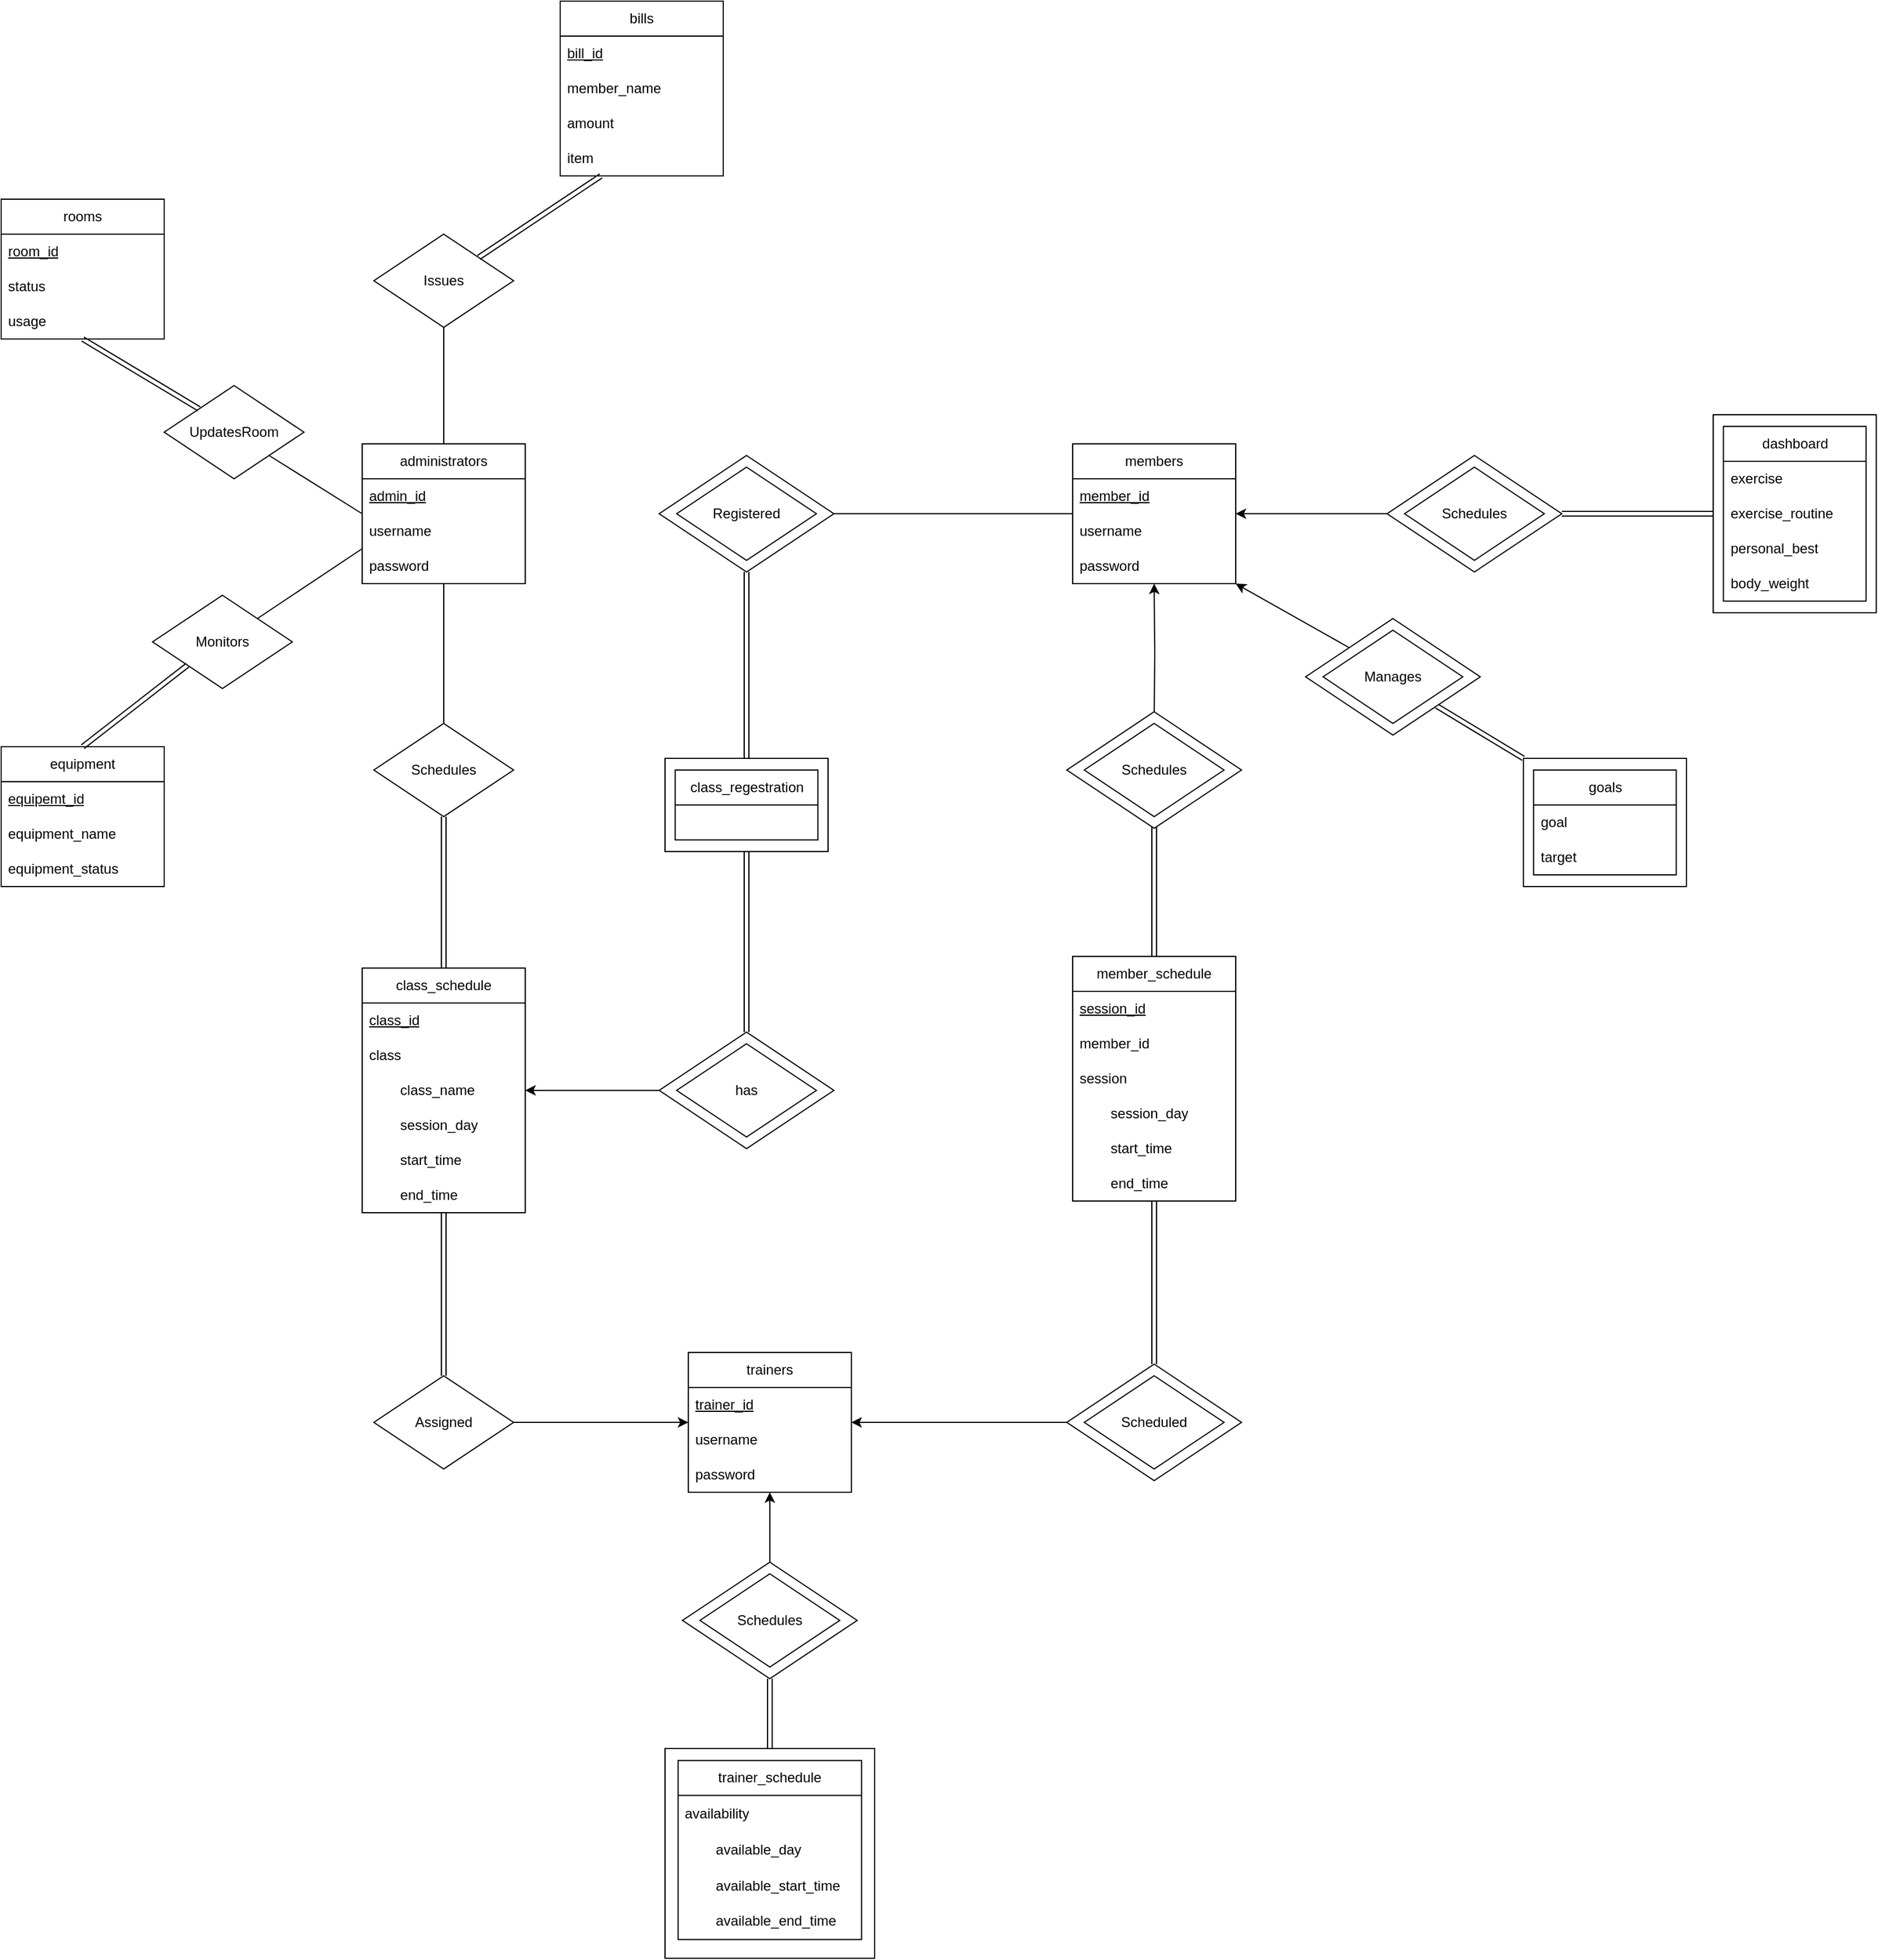 <mxfile version="24.2.3" type="device">
  <diagram id="KqG7Npp-WbMj_4ZWHxug" name="Page-1">
    <mxGraphModel dx="1914" dy="2084" grid="1" gridSize="10" guides="1" tooltips="1" connect="1" arrows="1" fold="1" page="1" pageScale="1" pageWidth="827" pageHeight="1169" math="0" shadow="0">
      <root>
        <mxCell id="0" />
        <mxCell id="1" parent="0" />
        <mxCell id="cgsZbXqbfDDy_r3Hs2pA-1" value="members" style="swimlane;fontStyle=0;childLayout=stackLayout;horizontal=1;startSize=30;horizontalStack=0;resizeParent=1;resizeParentMax=0;resizeLast=0;collapsible=1;marginBottom=0;whiteSpace=wrap;html=1;" parent="1" vertex="1">
          <mxGeometry x="570" y="80" width="140" height="120" as="geometry" />
        </mxCell>
        <mxCell id="cgsZbXqbfDDy_r3Hs2pA-2" value="&lt;u&gt;member_id&lt;/u&gt;" style="text;strokeColor=none;fillColor=none;align=left;verticalAlign=middle;spacingLeft=4;spacingRight=4;overflow=hidden;points=[[0,0.5],[1,0.5]];portConstraint=eastwest;rotatable=0;whiteSpace=wrap;html=1;movable=0;resizable=0;deletable=0;editable=0;locked=1;connectable=0;" parent="cgsZbXqbfDDy_r3Hs2pA-1" vertex="1">
          <mxGeometry y="30" width="140" height="30" as="geometry" />
        </mxCell>
        <mxCell id="cgsZbXqbfDDy_r3Hs2pA-3" value="username" style="text;strokeColor=none;fillColor=none;align=left;verticalAlign=middle;spacingLeft=4;spacingRight=4;overflow=hidden;points=[[0,0.5],[1,0.5]];portConstraint=eastwest;rotatable=0;whiteSpace=wrap;html=1;movable=0;resizable=0;deletable=0;editable=0;locked=1;connectable=0;" parent="cgsZbXqbfDDy_r3Hs2pA-1" vertex="1">
          <mxGeometry y="60" width="140" height="30" as="geometry" />
        </mxCell>
        <mxCell id="cgsZbXqbfDDy_r3Hs2pA-4" value="password" style="text;strokeColor=none;fillColor=none;align=left;verticalAlign=middle;spacingLeft=4;spacingRight=4;overflow=hidden;points=[[0,0.5],[1,0.5]];portConstraint=eastwest;rotatable=0;whiteSpace=wrap;html=1;movable=0;resizable=0;deletable=0;editable=0;locked=1;connectable=0;" parent="cgsZbXqbfDDy_r3Hs2pA-1" vertex="1">
          <mxGeometry y="90" width="140" height="30" as="geometry" />
        </mxCell>
        <mxCell id="cgsZbXqbfDDy_r3Hs2pA-8" value="trainers" style="swimlane;fontStyle=0;childLayout=stackLayout;horizontal=1;startSize=30;horizontalStack=0;resizeParent=1;resizeParentMax=0;resizeLast=0;collapsible=1;marginBottom=0;whiteSpace=wrap;html=1;" parent="1" vertex="1">
          <mxGeometry x="240" y="860" width="140" height="120" as="geometry" />
        </mxCell>
        <mxCell id="cgsZbXqbfDDy_r3Hs2pA-9" value="&lt;u&gt;trainer_id&lt;/u&gt;" style="text;strokeColor=none;fillColor=none;align=left;verticalAlign=middle;spacingLeft=4;spacingRight=4;overflow=hidden;points=[[0,0.5],[1,0.5]];portConstraint=eastwest;rotatable=0;whiteSpace=wrap;html=1;movable=0;resizable=0;deletable=0;editable=0;locked=1;connectable=0;" parent="cgsZbXqbfDDy_r3Hs2pA-8" vertex="1">
          <mxGeometry y="30" width="140" height="30" as="geometry" />
        </mxCell>
        <mxCell id="cgsZbXqbfDDy_r3Hs2pA-10" value="username" style="text;strokeColor=none;fillColor=none;align=left;verticalAlign=middle;spacingLeft=4;spacingRight=4;overflow=hidden;points=[[0,0.5],[1,0.5]];portConstraint=eastwest;rotatable=0;whiteSpace=wrap;html=1;movable=0;resizable=0;deletable=0;editable=0;locked=1;connectable=0;" parent="cgsZbXqbfDDy_r3Hs2pA-8" vertex="1">
          <mxGeometry y="60" width="140" height="30" as="geometry" />
        </mxCell>
        <mxCell id="cgsZbXqbfDDy_r3Hs2pA-11" value="password" style="text;strokeColor=none;fillColor=none;align=left;verticalAlign=middle;spacingLeft=4;spacingRight=4;overflow=hidden;points=[[0,0.5],[1,0.5]];portConstraint=eastwest;rotatable=0;whiteSpace=wrap;html=1;movable=0;resizable=0;deletable=0;editable=0;locked=1;connectable=0;" parent="cgsZbXqbfDDy_r3Hs2pA-8" vertex="1">
          <mxGeometry y="90" width="140" height="30" as="geometry" />
        </mxCell>
        <mxCell id="WSwrUoSP9K7NW8e2uTdf-109" style="rounded=0;orthogonalLoop=1;jettySize=auto;html=1;exitX=0;exitY=0.75;exitDx=0;exitDy=0;entryX=1;entryY=0;entryDx=0;entryDy=0;endArrow=none;endFill=0;" edge="1" parent="1" source="cgsZbXqbfDDy_r3Hs2pA-12" target="WSwrUoSP9K7NW8e2uTdf-108">
          <mxGeometry relative="1" as="geometry" />
        </mxCell>
        <mxCell id="cgsZbXqbfDDy_r3Hs2pA-12" value="administrators" style="swimlane;fontStyle=0;childLayout=stackLayout;horizontal=1;startSize=30;horizontalStack=0;resizeParent=1;resizeParentMax=0;resizeLast=0;collapsible=1;marginBottom=0;whiteSpace=wrap;html=1;" parent="1" vertex="1">
          <mxGeometry x="-40" y="80" width="140" height="120" as="geometry" />
        </mxCell>
        <mxCell id="cgsZbXqbfDDy_r3Hs2pA-13" value="&lt;u&gt;admin_id&lt;/u&gt;" style="text;strokeColor=none;fillColor=none;align=left;verticalAlign=middle;spacingLeft=4;spacingRight=4;overflow=hidden;points=[[0,0.5],[1,0.5]];portConstraint=eastwest;rotatable=0;whiteSpace=wrap;html=1;movable=0;resizable=0;deletable=0;editable=0;locked=1;connectable=0;" parent="cgsZbXqbfDDy_r3Hs2pA-12" vertex="1">
          <mxGeometry y="30" width="140" height="30" as="geometry" />
        </mxCell>
        <mxCell id="cgsZbXqbfDDy_r3Hs2pA-14" value="username" style="text;strokeColor=none;fillColor=none;align=left;verticalAlign=middle;spacingLeft=4;spacingRight=4;overflow=hidden;points=[[0,0.5],[1,0.5]];portConstraint=eastwest;rotatable=0;whiteSpace=wrap;html=1;movable=0;resizable=0;deletable=0;editable=0;locked=1;connectable=0;" parent="cgsZbXqbfDDy_r3Hs2pA-12" vertex="1">
          <mxGeometry y="60" width="140" height="30" as="geometry" />
        </mxCell>
        <mxCell id="cgsZbXqbfDDy_r3Hs2pA-15" value="password" style="text;strokeColor=none;fillColor=none;align=left;verticalAlign=middle;spacingLeft=4;spacingRight=4;overflow=hidden;points=[[0,0.5],[1,0.5]];portConstraint=eastwest;rotatable=0;whiteSpace=wrap;html=1;movable=0;resizable=0;deletable=0;editable=0;locked=1;connectable=0;" parent="cgsZbXqbfDDy_r3Hs2pA-12" vertex="1">
          <mxGeometry y="90" width="140" height="30" as="geometry" />
        </mxCell>
        <mxCell id="cgsZbXqbfDDy_r3Hs2pA-42" value="member_schedule" style="swimlane;fontStyle=0;childLayout=stackLayout;horizontal=1;startSize=30;horizontalStack=0;resizeParent=1;resizeParentMax=0;resizeLast=0;collapsible=1;marginBottom=0;whiteSpace=wrap;html=1;" parent="1" vertex="1">
          <mxGeometry x="570" y="520" width="140" height="210" as="geometry" />
        </mxCell>
        <mxCell id="cgsZbXqbfDDy_r3Hs2pA-43" value="&lt;u&gt;session_id&lt;/u&gt;" style="text;strokeColor=none;fillColor=none;align=left;verticalAlign=middle;spacingLeft=4;spacingRight=4;overflow=hidden;points=[[0,0.5],[1,0.5]];portConstraint=eastwest;rotatable=1;whiteSpace=wrap;html=1;movable=1;resizable=1;deletable=1;editable=1;locked=0;connectable=1;" parent="cgsZbXqbfDDy_r3Hs2pA-42" vertex="1">
          <mxGeometry y="30" width="140" height="30" as="geometry" />
        </mxCell>
        <mxCell id="WSwrUoSP9K7NW8e2uTdf-38" value="member_id" style="text;strokeColor=none;fillColor=none;align=left;verticalAlign=middle;spacingLeft=4;spacingRight=4;overflow=hidden;points=[[0,0.5],[1,0.5]];portConstraint=eastwest;rotatable=1;whiteSpace=wrap;html=1;movable=1;resizable=1;deletable=1;editable=1;locked=0;connectable=1;" vertex="1" parent="cgsZbXqbfDDy_r3Hs2pA-42">
          <mxGeometry y="60" width="140" height="30" as="geometry" />
        </mxCell>
        <mxCell id="cgsZbXqbfDDy_r3Hs2pA-45" value="session" style="text;strokeColor=none;fillColor=none;align=left;verticalAlign=middle;spacingLeft=4;spacingRight=4;overflow=hidden;points=[[0,0.5],[1,0.5]];portConstraint=eastwest;rotatable=1;whiteSpace=wrap;html=1;movable=1;resizable=1;deletable=1;editable=1;locked=0;connectable=1;" parent="cgsZbXqbfDDy_r3Hs2pA-42" vertex="1">
          <mxGeometry y="90" width="140" height="30" as="geometry" />
        </mxCell>
        <mxCell id="WSwrUoSP9K7NW8e2uTdf-56" value="&lt;span style=&quot;white-space: pre;&quot;&gt;&#x9;&lt;/span&gt;session_day" style="text;strokeColor=none;fillColor=none;align=left;verticalAlign=middle;spacingLeft=4;spacingRight=4;overflow=hidden;points=[[0,0.5],[1,0.5]];portConstraint=eastwest;rotatable=1;whiteSpace=wrap;html=1;movable=1;resizable=1;deletable=1;editable=1;locked=0;connectable=1;" vertex="1" parent="cgsZbXqbfDDy_r3Hs2pA-42">
          <mxGeometry y="120" width="140" height="30" as="geometry" />
        </mxCell>
        <mxCell id="WSwrUoSP9K7NW8e2uTdf-39" value="&lt;span style=&quot;white-space: pre;&quot;&gt;&#x9;&lt;/span&gt;start_time" style="text;strokeColor=none;fillColor=none;align=left;verticalAlign=middle;spacingLeft=4;spacingRight=4;overflow=hidden;points=[[0,0.5],[1,0.5]];portConstraint=eastwest;rotatable=1;whiteSpace=wrap;html=1;movable=1;resizable=1;deletable=1;editable=1;locked=0;connectable=1;" vertex="1" parent="cgsZbXqbfDDy_r3Hs2pA-42">
          <mxGeometry y="150" width="140" height="30" as="geometry" />
        </mxCell>
        <mxCell id="WSwrUoSP9K7NW8e2uTdf-37" value="&lt;span style=&quot;white-space: pre;&quot;&gt;&#x9;&lt;/span&gt;end_time" style="text;strokeColor=none;fillColor=none;align=left;verticalAlign=middle;spacingLeft=4;spacingRight=4;overflow=hidden;points=[[0,0.5],[1,0.5]];portConstraint=eastwest;rotatable=1;whiteSpace=wrap;html=1;movable=1;resizable=1;deletable=1;editable=1;locked=0;connectable=1;" vertex="1" parent="cgsZbXqbfDDy_r3Hs2pA-42">
          <mxGeometry y="180" width="140" height="30" as="geometry" />
        </mxCell>
        <mxCell id="cgsZbXqbfDDy_r3Hs2pA-52" value="class_schedule" style="swimlane;fontStyle=0;childLayout=stackLayout;horizontal=1;startSize=30;horizontalStack=0;resizeParent=1;resizeParentMax=0;resizeLast=0;collapsible=1;marginBottom=0;whiteSpace=wrap;html=1;movable=1;resizable=1;rotatable=1;deletable=1;editable=1;locked=0;connectable=1;" parent="1" vertex="1">
          <mxGeometry x="-40" y="530" width="140" height="210" as="geometry" />
        </mxCell>
        <mxCell id="cgsZbXqbfDDy_r3Hs2pA-53" value="&lt;u&gt;class_id&lt;/u&gt;" style="text;strokeColor=none;fillColor=none;align=left;verticalAlign=middle;spacingLeft=4;spacingRight=4;overflow=hidden;points=[[0,0.5],[1,0.5]];portConstraint=eastwest;rotatable=1;whiteSpace=wrap;html=1;movable=1;resizable=1;deletable=1;editable=1;locked=0;connectable=1;" parent="cgsZbXqbfDDy_r3Hs2pA-52" vertex="1">
          <mxGeometry y="30" width="140" height="30" as="geometry" />
        </mxCell>
        <mxCell id="cgsZbXqbfDDy_r3Hs2pA-55" value="class" style="text;strokeColor=none;fillColor=none;align=left;verticalAlign=middle;spacingLeft=4;spacingRight=4;overflow=hidden;points=[[0,0.5],[1,0.5]];portConstraint=eastwest;rotatable=1;whiteSpace=wrap;html=1;movable=1;resizable=1;deletable=1;editable=1;locked=0;connectable=1;" parent="cgsZbXqbfDDy_r3Hs2pA-52" vertex="1">
          <mxGeometry y="60" width="140" height="30" as="geometry" />
        </mxCell>
        <mxCell id="WSwrUoSP9K7NW8e2uTdf-58" value="&lt;span style=&quot;white-space: pre;&quot;&gt;&#x9;&lt;/span&gt;class_name" style="text;strokeColor=none;fillColor=none;align=left;verticalAlign=middle;spacingLeft=4;spacingRight=4;overflow=hidden;points=[[0,0.5],[1,0.5]];portConstraint=eastwest;rotatable=1;whiteSpace=wrap;html=1;movable=1;resizable=1;deletable=1;editable=1;locked=0;connectable=1;" vertex="1" parent="cgsZbXqbfDDy_r3Hs2pA-52">
          <mxGeometry y="90" width="140" height="30" as="geometry" />
        </mxCell>
        <mxCell id="WSwrUoSP9K7NW8e2uTdf-45" value="&lt;span style=&quot;white-space: pre;&quot;&gt;&#x9;&lt;/span&gt;session_day" style="text;strokeColor=none;fillColor=none;align=left;verticalAlign=middle;spacingLeft=4;spacingRight=4;overflow=hidden;points=[[0,0.5],[1,0.5]];portConstraint=eastwest;rotatable=1;whiteSpace=wrap;html=1;movable=1;resizable=1;deletable=1;editable=1;locked=0;connectable=1;" vertex="1" parent="cgsZbXqbfDDy_r3Hs2pA-52">
          <mxGeometry y="120" width="140" height="30" as="geometry" />
        </mxCell>
        <mxCell id="WSwrUoSP9K7NW8e2uTdf-46" value="&lt;span style=&quot;white-space: pre;&quot;&gt;&#x9;&lt;/span&gt;start_time" style="text;strokeColor=none;fillColor=none;align=left;verticalAlign=middle;spacingLeft=4;spacingRight=4;overflow=hidden;points=[[0,0.5],[1,0.5]];portConstraint=eastwest;rotatable=1;whiteSpace=wrap;html=1;movable=1;resizable=1;deletable=1;editable=1;locked=0;connectable=1;" vertex="1" parent="cgsZbXqbfDDy_r3Hs2pA-52">
          <mxGeometry y="150" width="140" height="30" as="geometry" />
        </mxCell>
        <mxCell id="WSwrUoSP9K7NW8e2uTdf-47" value="&lt;span style=&quot;white-space: pre;&quot;&gt;&#x9;&lt;/span&gt;end_time" style="text;strokeColor=none;fillColor=none;align=left;verticalAlign=middle;spacingLeft=4;spacingRight=4;overflow=hidden;points=[[0,0.5],[1,0.5]];portConstraint=eastwest;rotatable=1;whiteSpace=wrap;html=1;movable=1;resizable=1;deletable=1;editable=1;locked=0;connectable=1;" vertex="1" parent="cgsZbXqbfDDy_r3Hs2pA-52">
          <mxGeometry y="180" width="140" height="30" as="geometry" />
        </mxCell>
        <mxCell id="WSwrUoSP9K7NW8e2uTdf-104" style="rounded=0;orthogonalLoop=1;jettySize=auto;html=1;entryX=0;entryY=0.5;entryDx=0;entryDy=0;endArrow=none;endFill=0;exitX=1;exitY=1;exitDx=0;exitDy=0;" edge="1" parent="1" source="WSwrUoSP9K7NW8e2uTdf-105" target="cgsZbXqbfDDy_r3Hs2pA-12">
          <mxGeometry relative="1" as="geometry">
            <mxPoint x="-120" y="160" as="sourcePoint" />
          </mxGeometry>
        </mxCell>
        <mxCell id="WSwrUoSP9K7NW8e2uTdf-24" value="rooms" style="swimlane;fontStyle=0;childLayout=stackLayout;horizontal=1;startSize=30;horizontalStack=0;resizeParent=1;resizeParentMax=0;resizeLast=0;collapsible=1;marginBottom=0;whiteSpace=wrap;html=1;" vertex="1" parent="1">
          <mxGeometry x="-350" y="-130" width="140" height="120" as="geometry" />
        </mxCell>
        <mxCell id="WSwrUoSP9K7NW8e2uTdf-25" value="&lt;u&gt;room_id&lt;/u&gt;" style="text;strokeColor=none;fillColor=none;align=left;verticalAlign=middle;spacingLeft=4;spacingRight=4;overflow=hidden;points=[[0,0.5],[1,0.5]];portConstraint=eastwest;rotatable=0;whiteSpace=wrap;html=1;movable=0;resizable=0;deletable=0;editable=0;locked=1;connectable=0;" vertex="1" parent="WSwrUoSP9K7NW8e2uTdf-24">
          <mxGeometry y="30" width="140" height="30" as="geometry" />
        </mxCell>
        <mxCell id="WSwrUoSP9K7NW8e2uTdf-26" value="status" style="text;strokeColor=none;fillColor=none;align=left;verticalAlign=middle;spacingLeft=4;spacingRight=4;overflow=hidden;points=[[0,0.5],[1,0.5]];portConstraint=eastwest;rotatable=0;whiteSpace=wrap;html=1;movable=0;resizable=0;deletable=0;editable=0;locked=1;connectable=0;" vertex="1" parent="WSwrUoSP9K7NW8e2uTdf-24">
          <mxGeometry y="60" width="140" height="30" as="geometry" />
        </mxCell>
        <mxCell id="WSwrUoSP9K7NW8e2uTdf-27" value="usage" style="text;strokeColor=none;fillColor=none;align=left;verticalAlign=middle;spacingLeft=4;spacingRight=4;overflow=hidden;points=[[0,0.5],[1,0.5]];portConstraint=eastwest;rotatable=0;whiteSpace=wrap;html=1;movable=0;resizable=0;deletable=0;editable=0;locked=1;connectable=0;" vertex="1" parent="WSwrUoSP9K7NW8e2uTdf-24">
          <mxGeometry y="90" width="140" height="30" as="geometry" />
        </mxCell>
        <mxCell id="WSwrUoSP9K7NW8e2uTdf-28" value="equipment" style="swimlane;fontStyle=0;childLayout=stackLayout;horizontal=1;startSize=30;horizontalStack=0;resizeParent=1;resizeParentMax=0;resizeLast=0;collapsible=1;marginBottom=0;whiteSpace=wrap;html=1;" vertex="1" parent="1">
          <mxGeometry x="-350" y="340" width="140" height="120" as="geometry" />
        </mxCell>
        <mxCell id="WSwrUoSP9K7NW8e2uTdf-29" value="&lt;u&gt;equipemt_id&lt;/u&gt;" style="text;strokeColor=none;fillColor=none;align=left;verticalAlign=middle;spacingLeft=4;spacingRight=4;overflow=hidden;points=[[0,0.5],[1,0.5]];portConstraint=eastwest;rotatable=0;whiteSpace=wrap;html=1;" vertex="1" parent="WSwrUoSP9K7NW8e2uTdf-28">
          <mxGeometry y="30" width="140" height="30" as="geometry" />
        </mxCell>
        <mxCell id="WSwrUoSP9K7NW8e2uTdf-30" value="equipment_name" style="text;strokeColor=none;fillColor=none;align=left;verticalAlign=middle;spacingLeft=4;spacingRight=4;overflow=hidden;points=[[0,0.5],[1,0.5]];portConstraint=eastwest;rotatable=0;whiteSpace=wrap;html=1;" vertex="1" parent="WSwrUoSP9K7NW8e2uTdf-28">
          <mxGeometry y="60" width="140" height="30" as="geometry" />
        </mxCell>
        <mxCell id="WSwrUoSP9K7NW8e2uTdf-31" value="equipment_status" style="text;strokeColor=none;fillColor=none;align=left;verticalAlign=middle;spacingLeft=4;spacingRight=4;overflow=hidden;points=[[0,0.5],[1,0.5]];portConstraint=eastwest;rotatable=0;whiteSpace=wrap;html=1;" vertex="1" parent="WSwrUoSP9K7NW8e2uTdf-28">
          <mxGeometry y="90" width="140" height="30" as="geometry" />
        </mxCell>
        <mxCell id="WSwrUoSP9K7NW8e2uTdf-32" value="bills" style="swimlane;fontStyle=0;childLayout=stackLayout;horizontal=1;startSize=30;horizontalStack=0;resizeParent=1;resizeParentMax=0;resizeLast=0;collapsible=1;marginBottom=0;whiteSpace=wrap;html=1;" vertex="1" parent="1">
          <mxGeometry x="130" y="-300" width="140" height="150" as="geometry" />
        </mxCell>
        <mxCell id="WSwrUoSP9K7NW8e2uTdf-33" value="&lt;u&gt;bill_id&lt;/u&gt;" style="text;strokeColor=none;fillColor=none;align=left;verticalAlign=middle;spacingLeft=4;spacingRight=4;overflow=hidden;points=[[0,0.5],[1,0.5]];portConstraint=eastwest;rotatable=0;whiteSpace=wrap;html=1;movable=0;resizable=0;deletable=0;editable=0;locked=1;connectable=0;" vertex="1" parent="WSwrUoSP9K7NW8e2uTdf-32">
          <mxGeometry y="30" width="140" height="30" as="geometry" />
        </mxCell>
        <mxCell id="WSwrUoSP9K7NW8e2uTdf-34" value="member_name" style="text;strokeColor=none;fillColor=none;align=left;verticalAlign=middle;spacingLeft=4;spacingRight=4;overflow=hidden;points=[[0,0.5],[1,0.5]];portConstraint=eastwest;rotatable=0;whiteSpace=wrap;html=1;movable=0;resizable=0;deletable=0;editable=0;locked=1;connectable=0;" vertex="1" parent="WSwrUoSP9K7NW8e2uTdf-32">
          <mxGeometry y="60" width="140" height="30" as="geometry" />
        </mxCell>
        <mxCell id="WSwrUoSP9K7NW8e2uTdf-35" value="amount" style="text;strokeColor=none;fillColor=none;align=left;verticalAlign=middle;spacingLeft=4;spacingRight=4;overflow=hidden;points=[[0,0.5],[1,0.5]];portConstraint=eastwest;rotatable=0;whiteSpace=wrap;html=1;movable=0;resizable=0;deletable=0;editable=0;locked=1;connectable=0;" vertex="1" parent="WSwrUoSP9K7NW8e2uTdf-32">
          <mxGeometry y="90" width="140" height="30" as="geometry" />
        </mxCell>
        <mxCell id="WSwrUoSP9K7NW8e2uTdf-52" value="item" style="text;strokeColor=none;fillColor=none;align=left;verticalAlign=middle;spacingLeft=4;spacingRight=4;overflow=hidden;points=[[0,0.5],[1,0.5]];portConstraint=eastwest;rotatable=0;whiteSpace=wrap;html=1;movable=0;resizable=0;deletable=0;editable=0;locked=1;connectable=0;" vertex="1" parent="WSwrUoSP9K7NW8e2uTdf-32">
          <mxGeometry y="120" width="140" height="30" as="geometry" />
        </mxCell>
        <mxCell id="WSwrUoSP9K7NW8e2uTdf-77" style="edgeStyle=orthogonalEdgeStyle;rounded=0;orthogonalLoop=1;jettySize=auto;html=1;entryX=0.5;entryY=1;entryDx=0;entryDy=0;" edge="1" parent="1" target="cgsZbXqbfDDy_r3Hs2pA-1">
          <mxGeometry relative="1" as="geometry">
            <mxPoint x="640" y="320" as="sourcePoint" />
          </mxGeometry>
        </mxCell>
        <mxCell id="WSwrUoSP9K7NW8e2uTdf-65" value="" style="group" vertex="1" connectable="0" parent="1">
          <mxGeometry x="235" y="1040" width="150" height="100" as="geometry" />
        </mxCell>
        <mxCell id="WSwrUoSP9K7NW8e2uTdf-63" value="" style="rhombus;whiteSpace=wrap;html=1;" vertex="1" parent="WSwrUoSP9K7NW8e2uTdf-65">
          <mxGeometry width="150" height="100" as="geometry" />
        </mxCell>
        <mxCell id="WSwrUoSP9K7NW8e2uTdf-60" value="Schedules" style="rhombus;whiteSpace=wrap;html=1;" vertex="1" parent="WSwrUoSP9K7NW8e2uTdf-65">
          <mxGeometry x="15" y="10" width="120" height="80" as="geometry" />
        </mxCell>
        <mxCell id="WSwrUoSP9K7NW8e2uTdf-79" style="rounded=0;orthogonalLoop=1;jettySize=auto;html=1;entryX=0.5;entryY=1;entryDx=0;entryDy=0;endArrow=none;endFill=0;" edge="1" parent="1" source="WSwrUoSP9K7NW8e2uTdf-68" target="cgsZbXqbfDDy_r3Hs2pA-12">
          <mxGeometry relative="1" as="geometry">
            <mxPoint x="130" y="230" as="targetPoint" />
          </mxGeometry>
        </mxCell>
        <mxCell id="WSwrUoSP9K7NW8e2uTdf-68" value="Schedules" style="rhombus;whiteSpace=wrap;html=1;" vertex="1" parent="1">
          <mxGeometry x="-30" y="320" width="120" height="80" as="geometry" />
        </mxCell>
        <mxCell id="WSwrUoSP9K7NW8e2uTdf-72" style="edgeStyle=orthogonalEdgeStyle;rounded=0;orthogonalLoop=1;jettySize=auto;html=1;entryX=0.5;entryY=1;entryDx=0;entryDy=0;exitX=0.5;exitY=0;exitDx=0;exitDy=0;" edge="1" parent="1" source="WSwrUoSP9K7NW8e2uTdf-63" target="cgsZbXqbfDDy_r3Hs2pA-8">
          <mxGeometry relative="1" as="geometry">
            <mxPoint x="310" y="1110" as="sourcePoint" />
          </mxGeometry>
        </mxCell>
        <mxCell id="WSwrUoSP9K7NW8e2uTdf-74" value="" style="shape=link;html=1;rounded=0;entryX=0.5;entryY=0;entryDx=0;entryDy=0;exitX=0.5;exitY=1;exitDx=0;exitDy=0;" edge="1" parent="1" source="WSwrUoSP9K7NW8e2uTdf-63" target="cgsZbXqbfDDy_r3Hs2pA-28">
          <mxGeometry relative="1" as="geometry">
            <mxPoint x="75" y="1220" as="sourcePoint" />
            <mxPoint x="235" y="1220" as="targetPoint" />
          </mxGeometry>
        </mxCell>
        <mxCell id="WSwrUoSP9K7NW8e2uTdf-78" value="" style="shape=link;html=1;rounded=0;entryX=0.5;entryY=0;entryDx=0;entryDy=0;exitX=0.5;exitY=1;exitDx=0;exitDy=0;" edge="1" parent="1" target="cgsZbXqbfDDy_r3Hs2pA-42">
          <mxGeometry relative="1" as="geometry">
            <mxPoint x="640" y="400" as="sourcePoint" />
            <mxPoint x="1000" y="530" as="targetPoint" />
          </mxGeometry>
        </mxCell>
        <mxCell id="WSwrUoSP9K7NW8e2uTdf-80" value="" style="shape=link;html=1;rounded=0;exitX=0.5;exitY=1;exitDx=0;exitDy=0;" edge="1" parent="1" source="WSwrUoSP9K7NW8e2uTdf-68" target="cgsZbXqbfDDy_r3Hs2pA-52">
          <mxGeometry relative="1" as="geometry">
            <mxPoint x="380" y="410" as="sourcePoint" />
            <mxPoint x="380" y="530" as="targetPoint" />
          </mxGeometry>
        </mxCell>
        <mxCell id="WSwrUoSP9K7NW8e2uTdf-82" style="edgeStyle=orthogonalEdgeStyle;rounded=0;orthogonalLoop=1;jettySize=auto;html=1;entryX=1;entryY=0.5;entryDx=0;entryDy=0;exitX=0;exitY=0.5;exitDx=0;exitDy=0;" edge="1" parent="1" source="WSwrUoSP9K7NW8e2uTdf-121" target="cgsZbXqbfDDy_r3Hs2pA-1">
          <mxGeometry relative="1" as="geometry">
            <mxPoint x="860" y="140" as="sourcePoint" />
          </mxGeometry>
        </mxCell>
        <mxCell id="WSwrUoSP9K7NW8e2uTdf-88" style="rounded=0;orthogonalLoop=1;jettySize=auto;html=1;entryX=1;entryY=1;entryDx=0;entryDy=0;exitX=0;exitY=0;exitDx=0;exitDy=0;" edge="1" parent="1" source="WSwrUoSP9K7NW8e2uTdf-115" target="cgsZbXqbfDDy_r3Hs2pA-1">
          <mxGeometry relative="1" as="geometry">
            <mxPoint x="808.8" y="260.8" as="sourcePoint" />
          </mxGeometry>
        </mxCell>
        <mxCell id="WSwrUoSP9K7NW8e2uTdf-89" value="" style="shape=link;html=1;rounded=0;entryX=0;entryY=0;entryDx=0;entryDy=0;exitX=1;exitY=1;exitDx=0;exitDy=0;" edge="1" parent="1" source="WSwrUoSP9K7NW8e2uTdf-115" target="WSwrUoSP9K7NW8e2uTdf-12">
          <mxGeometry relative="1" as="geometry">
            <mxPoint x="870" y="300" as="sourcePoint" />
            <mxPoint x="1480" y="540" as="targetPoint" />
          </mxGeometry>
        </mxCell>
        <mxCell id="WSwrUoSP9K7NW8e2uTdf-90" value="" style="shape=link;html=1;rounded=0;exitX=1;exitY=0.5;exitDx=0;exitDy=0;entryX=0;entryY=0.5;entryDx=0;entryDy=0;" edge="1" parent="1" source="WSwrUoSP9K7NW8e2uTdf-121" target="WSwrUoSP9K7NW8e2uTdf-6">
          <mxGeometry relative="1" as="geometry">
            <mxPoint x="980" y="140" as="sourcePoint" />
            <mxPoint x="1070" y="140" as="targetPoint" />
          </mxGeometry>
        </mxCell>
        <mxCell id="WSwrUoSP9K7NW8e2uTdf-102" style="edgeStyle=orthogonalEdgeStyle;rounded=0;orthogonalLoop=1;jettySize=auto;html=1;endArrow=none;endFill=0;" edge="1" parent="1" source="WSwrUoSP9K7NW8e2uTdf-91" target="cgsZbXqbfDDy_r3Hs2pA-12">
          <mxGeometry relative="1" as="geometry" />
        </mxCell>
        <mxCell id="WSwrUoSP9K7NW8e2uTdf-91" value="Issues" style="rhombus;whiteSpace=wrap;html=1;" vertex="1" parent="1">
          <mxGeometry x="-30" y="-100" width="120" height="80" as="geometry" />
        </mxCell>
        <mxCell id="WSwrUoSP9K7NW8e2uTdf-100" value="" style="shape=link;html=1;rounded=0;exitX=0.25;exitY=1;exitDx=0;exitDy=0;" edge="1" parent="1" source="WSwrUoSP9K7NW8e2uTdf-32" target="WSwrUoSP9K7NW8e2uTdf-91">
          <mxGeometry relative="1" as="geometry">
            <mxPoint x="260" y="60" as="sourcePoint" />
            <mxPoint x="260" y="170" as="targetPoint" />
          </mxGeometry>
        </mxCell>
        <mxCell id="WSwrUoSP9K7NW8e2uTdf-105" value="UpdatesRoom" style="rhombus;whiteSpace=wrap;html=1;" vertex="1" parent="1">
          <mxGeometry x="-210" y="30" width="120" height="80" as="geometry" />
        </mxCell>
        <mxCell id="WSwrUoSP9K7NW8e2uTdf-108" value="Monitors" style="rhombus;whiteSpace=wrap;html=1;" vertex="1" parent="1">
          <mxGeometry x="-220" y="210" width="120" height="80" as="geometry" />
        </mxCell>
        <mxCell id="WSwrUoSP9K7NW8e2uTdf-111" value="" style="group" vertex="1" connectable="0" parent="1">
          <mxGeometry x="565" y="310" width="150" height="100" as="geometry" />
        </mxCell>
        <mxCell id="WSwrUoSP9K7NW8e2uTdf-112" value="" style="rhombus;whiteSpace=wrap;html=1;" vertex="1" parent="WSwrUoSP9K7NW8e2uTdf-111">
          <mxGeometry width="150" height="100" as="geometry" />
        </mxCell>
        <mxCell id="WSwrUoSP9K7NW8e2uTdf-113" value="Schedules" style="rhombus;whiteSpace=wrap;html=1;" vertex="1" parent="WSwrUoSP9K7NW8e2uTdf-111">
          <mxGeometry x="15" y="10" width="120" height="80" as="geometry" />
        </mxCell>
        <mxCell id="WSwrUoSP9K7NW8e2uTdf-114" value="" style="group" vertex="1" connectable="0" parent="1">
          <mxGeometry x="770" y="230" width="150" height="100" as="geometry" />
        </mxCell>
        <mxCell id="WSwrUoSP9K7NW8e2uTdf-115" value="" style="rhombus;whiteSpace=wrap;html=1;" vertex="1" parent="WSwrUoSP9K7NW8e2uTdf-114">
          <mxGeometry width="150" height="100" as="geometry" />
        </mxCell>
        <mxCell id="WSwrUoSP9K7NW8e2uTdf-116" value="Manages" style="rhombus;whiteSpace=wrap;html=1;" vertex="1" parent="WSwrUoSP9K7NW8e2uTdf-114">
          <mxGeometry x="15" y="10" width="120" height="80" as="geometry" />
        </mxCell>
        <mxCell id="WSwrUoSP9K7NW8e2uTdf-120" value="" style="group" vertex="1" connectable="0" parent="1">
          <mxGeometry x="840" y="90" width="150" height="100" as="geometry" />
        </mxCell>
        <mxCell id="WSwrUoSP9K7NW8e2uTdf-121" value="" style="rhombus;whiteSpace=wrap;html=1;" vertex="1" parent="WSwrUoSP9K7NW8e2uTdf-120">
          <mxGeometry width="150" height="100" as="geometry" />
        </mxCell>
        <mxCell id="WSwrUoSP9K7NW8e2uTdf-122" value="Schedules" style="rhombus;whiteSpace=wrap;html=1;" vertex="1" parent="WSwrUoSP9K7NW8e2uTdf-120">
          <mxGeometry x="15" y="10" width="120" height="80" as="geometry" />
        </mxCell>
        <mxCell id="WSwrUoSP9K7NW8e2uTdf-123" value="" style="group" vertex="1" connectable="0" parent="1">
          <mxGeometry x="215" y="90" width="150" height="100" as="geometry" />
        </mxCell>
        <mxCell id="WSwrUoSP9K7NW8e2uTdf-124" value="" style="rhombus;whiteSpace=wrap;html=1;" vertex="1" parent="WSwrUoSP9K7NW8e2uTdf-123">
          <mxGeometry width="150" height="100" as="geometry" />
        </mxCell>
        <mxCell id="WSwrUoSP9K7NW8e2uTdf-125" value="Registered" style="rhombus;whiteSpace=wrap;html=1;" vertex="1" parent="WSwrUoSP9K7NW8e2uTdf-123">
          <mxGeometry x="15" y="10" width="120" height="80" as="geometry" />
        </mxCell>
        <mxCell id="WSwrUoSP9K7NW8e2uTdf-126" value="" style="shape=link;html=1;rounded=0;entryX=0.5;entryY=0;entryDx=0;entryDy=0;exitX=0.5;exitY=1;exitDx=0;exitDy=0;" edge="1" parent="1" source="WSwrUoSP9K7NW8e2uTdf-124" target="cgsZbXqbfDDy_r3Hs2pA-57">
          <mxGeometry relative="1" as="geometry">
            <mxPoint x="650" y="410" as="sourcePoint" />
            <mxPoint x="650" y="530" as="targetPoint" />
          </mxGeometry>
        </mxCell>
        <mxCell id="WSwrUoSP9K7NW8e2uTdf-128" style="rounded=0;orthogonalLoop=1;jettySize=auto;html=1;entryX=0;entryY=0.5;entryDx=0;entryDy=0;exitX=1;exitY=0.5;exitDx=0;exitDy=0;endArrow=none;endFill=0;" edge="1" parent="1" source="WSwrUoSP9K7NW8e2uTdf-124" target="cgsZbXqbfDDy_r3Hs2pA-1">
          <mxGeometry relative="1" as="geometry">
            <mxPoint x="460" y="140" as="sourcePoint" />
          </mxGeometry>
        </mxCell>
        <mxCell id="WSwrUoSP9K7NW8e2uTdf-129" value="" style="group" vertex="1" connectable="0" parent="1">
          <mxGeometry x="215" y="585" width="150" height="100" as="geometry" />
        </mxCell>
        <mxCell id="WSwrUoSP9K7NW8e2uTdf-130" value="" style="rhombus;whiteSpace=wrap;html=1;" vertex="1" parent="WSwrUoSP9K7NW8e2uTdf-129">
          <mxGeometry width="150" height="100" as="geometry" />
        </mxCell>
        <mxCell id="WSwrUoSP9K7NW8e2uTdf-131" value="has" style="rhombus;whiteSpace=wrap;html=1;" vertex="1" parent="WSwrUoSP9K7NW8e2uTdf-129">
          <mxGeometry x="15" y="10" width="120" height="80" as="geometry" />
        </mxCell>
        <mxCell id="WSwrUoSP9K7NW8e2uTdf-132" value="" style="shape=link;html=1;rounded=0;entryX=0.5;entryY=0;entryDx=0;entryDy=0;exitX=0.5;exitY=1;exitDx=0;exitDy=0;" edge="1" parent="1" source="cgsZbXqbfDDy_r3Hs2pA-57" target="WSwrUoSP9K7NW8e2uTdf-130">
          <mxGeometry relative="1" as="geometry">
            <mxPoint x="348" y="175" as="sourcePoint" />
            <mxPoint x="300" y="350" as="targetPoint" />
          </mxGeometry>
        </mxCell>
        <mxCell id="WSwrUoSP9K7NW8e2uTdf-133" style="edgeStyle=orthogonalEdgeStyle;rounded=0;orthogonalLoop=1;jettySize=auto;html=1;exitX=0;exitY=0.5;exitDx=0;exitDy=0;entryX=1;entryY=0.5;entryDx=0;entryDy=0;" edge="1" parent="1" source="WSwrUoSP9K7NW8e2uTdf-130" target="cgsZbXqbfDDy_r3Hs2pA-52">
          <mxGeometry relative="1" as="geometry" />
        </mxCell>
        <mxCell id="WSwrUoSP9K7NW8e2uTdf-155" style="rounded=0;orthogonalLoop=1;jettySize=auto;html=1;entryX=0;entryY=0.5;entryDx=0;entryDy=0;" edge="1" parent="1" source="WSwrUoSP9K7NW8e2uTdf-152" target="cgsZbXqbfDDy_r3Hs2pA-8">
          <mxGeometry relative="1" as="geometry" />
        </mxCell>
        <mxCell id="WSwrUoSP9K7NW8e2uTdf-152" value="Assigned" style="rhombus;whiteSpace=wrap;html=1;" vertex="1" parent="1">
          <mxGeometry x="-30" y="880" width="120" height="80" as="geometry" />
        </mxCell>
        <mxCell id="WSwrUoSP9K7NW8e2uTdf-154" value="" style="shape=link;html=1;rounded=0;exitX=0.5;exitY=1;exitDx=0;exitDy=0;" edge="1" parent="1" source="cgsZbXqbfDDy_r3Hs2pA-52" target="WSwrUoSP9K7NW8e2uTdf-152">
          <mxGeometry relative="1" as="geometry">
            <mxPoint x="110" y="870" as="sourcePoint" />
            <mxPoint x="110" y="1005" as="targetPoint" />
          </mxGeometry>
        </mxCell>
        <mxCell id="WSwrUoSP9K7NW8e2uTdf-156" value="" style="group" vertex="1" connectable="0" parent="1">
          <mxGeometry x="565" y="870" width="150" height="100" as="geometry" />
        </mxCell>
        <mxCell id="WSwrUoSP9K7NW8e2uTdf-157" value="" style="rhombus;whiteSpace=wrap;html=1;" vertex="1" parent="WSwrUoSP9K7NW8e2uTdf-156">
          <mxGeometry width="150" height="100" as="geometry" />
        </mxCell>
        <mxCell id="WSwrUoSP9K7NW8e2uTdf-158" value="Scheduled" style="rhombus;whiteSpace=wrap;html=1;" vertex="1" parent="WSwrUoSP9K7NW8e2uTdf-156">
          <mxGeometry x="15" y="10" width="120" height="80" as="geometry" />
        </mxCell>
        <mxCell id="WSwrUoSP9K7NW8e2uTdf-160" style="rounded=0;orthogonalLoop=1;jettySize=auto;html=1;entryX=1;entryY=0.5;entryDx=0;entryDy=0;exitX=0;exitY=0.5;exitDx=0;exitDy=0;endArrow=classic;endFill=1;" edge="1" parent="1" source="WSwrUoSP9K7NW8e2uTdf-157" target="cgsZbXqbfDDy_r3Hs2pA-8">
          <mxGeometry relative="1" as="geometry" />
        </mxCell>
        <mxCell id="WSwrUoSP9K7NW8e2uTdf-172" value="" style="shape=link;html=1;rounded=0;entryX=0.5;entryY=0;entryDx=0;entryDy=0;exitX=0.5;exitY=1;exitDx=0;exitDy=0;" edge="1" parent="1" source="cgsZbXqbfDDy_r3Hs2pA-42" target="WSwrUoSP9K7NW8e2uTdf-157">
          <mxGeometry relative="1" as="geometry">
            <mxPoint x="650" y="410" as="sourcePoint" />
            <mxPoint x="650" y="530" as="targetPoint" />
          </mxGeometry>
        </mxCell>
        <mxCell id="WSwrUoSP9K7NW8e2uTdf-173" value="" style="shape=link;html=1;rounded=0;exitX=0;exitY=1;exitDx=0;exitDy=0;entryX=0.5;entryY=0;entryDx=0;entryDy=0;" edge="1" parent="1" source="WSwrUoSP9K7NW8e2uTdf-108" target="WSwrUoSP9K7NW8e2uTdf-28">
          <mxGeometry relative="1" as="geometry">
            <mxPoint x="-240" y="270" as="sourcePoint" />
            <mxPoint x="-290" y="340" as="targetPoint" />
          </mxGeometry>
        </mxCell>
        <mxCell id="WSwrUoSP9K7NW8e2uTdf-175" value="" style="shape=link;html=1;rounded=0;exitX=0.5;exitY=1;exitDx=0;exitDy=0;entryX=0;entryY=0;entryDx=0;entryDy=0;" edge="1" parent="1" source="WSwrUoSP9K7NW8e2uTdf-24" target="WSwrUoSP9K7NW8e2uTdf-105">
          <mxGeometry relative="1" as="geometry">
            <mxPoint x="175" y="-140" as="sourcePoint" />
            <mxPoint x="70" y="-70" as="targetPoint" />
          </mxGeometry>
        </mxCell>
        <mxCell id="WSwrUoSP9K7NW8e2uTdf-176" value="" style="group" vertex="1" connectable="0" parent="1">
          <mxGeometry x="220" y="1200" width="180" height="180" as="geometry" />
        </mxCell>
        <mxCell id="cgsZbXqbfDDy_r3Hs2pA-28" value="" style="rounded=0;whiteSpace=wrap;html=1;" parent="WSwrUoSP9K7NW8e2uTdf-176" vertex="1">
          <mxGeometry width="180" height="180" as="geometry" />
        </mxCell>
        <mxCell id="cgsZbXqbfDDy_r3Hs2pA-29" value="trainer_schedule" style="swimlane;fontStyle=0;childLayout=stackLayout;horizontal=1;startSize=30;horizontalStack=0;resizeParent=1;resizeParentMax=0;resizeLast=0;collapsible=1;marginBottom=0;whiteSpace=wrap;html=1;" parent="WSwrUoSP9K7NW8e2uTdf-176" vertex="1">
          <mxGeometry x="11.25" y="10.294" width="157.5" height="153.529" as="geometry" />
        </mxCell>
        <mxCell id="cgsZbXqbfDDy_r3Hs2pA-31" value="availability" style="text;strokeColor=none;fillColor=none;align=left;verticalAlign=middle;spacingLeft=4;spacingRight=4;overflow=hidden;points=[[0,0.5],[1,0.5]];portConstraint=eastwest;rotatable=1;whiteSpace=wrap;html=1;movable=1;resizable=1;deletable=1;editable=1;locked=0;connectable=1;" parent="cgsZbXqbfDDy_r3Hs2pA-29" vertex="1">
          <mxGeometry y="30" width="157.5" height="30.882" as="geometry" />
        </mxCell>
        <mxCell id="cgsZbXqbfDDy_r3Hs2pA-32" value="&lt;span style=&quot;white-space: pre;&quot;&gt;&#x9;&lt;/span&gt;available_day" style="text;strokeColor=none;fillColor=none;align=left;verticalAlign=middle;spacingLeft=4;spacingRight=4;overflow=hidden;points=[[0,0.5],[1,0.5]];portConstraint=eastwest;rotatable=1;whiteSpace=wrap;html=1;movable=1;resizable=1;deletable=1;editable=1;locked=0;connectable=1;" parent="cgsZbXqbfDDy_r3Hs2pA-29" vertex="1">
          <mxGeometry y="60.882" width="157.5" height="30.882" as="geometry" />
        </mxCell>
        <mxCell id="WSwrUoSP9K7NW8e2uTdf-55" value="&lt;span style=&quot;white-space: pre;&quot;&gt;&#x9;&lt;/span&gt;available_start_time" style="text;strokeColor=none;fillColor=none;align=left;verticalAlign=middle;spacingLeft=4;spacingRight=4;overflow=hidden;points=[[0,0.5],[1,0.5]];portConstraint=eastwest;rotatable=1;whiteSpace=wrap;html=1;movable=1;resizable=1;deletable=1;editable=1;locked=0;connectable=1;" vertex="1" parent="cgsZbXqbfDDy_r3Hs2pA-29">
          <mxGeometry y="91.765" width="157.5" height="30.882" as="geometry" />
        </mxCell>
        <mxCell id="WSwrUoSP9K7NW8e2uTdf-42" value="&lt;span style=&quot;white-space: pre;&quot;&gt;&#x9;&lt;/span&gt;available_end_time" style="text;strokeColor=none;fillColor=none;align=left;verticalAlign=middle;spacingLeft=4;spacingRight=4;overflow=hidden;points=[[0,0.5],[1,0.5]];portConstraint=eastwest;rotatable=1;whiteSpace=wrap;html=1;movable=1;resizable=1;deletable=1;editable=1;locked=0;connectable=1;" vertex="1" parent="cgsZbXqbfDDy_r3Hs2pA-29">
          <mxGeometry y="122.647" width="157.5" height="30.882" as="geometry" />
        </mxCell>
        <mxCell id="WSwrUoSP9K7NW8e2uTdf-12" value="" style="rounded=0;whiteSpace=wrap;html=1;" vertex="1" parent="1">
          <mxGeometry x="957" y="350" width="140" height="110" as="geometry" />
        </mxCell>
        <mxCell id="WSwrUoSP9K7NW8e2uTdf-13" value="goals" style="swimlane;fontStyle=0;childLayout=stackLayout;horizontal=1;startSize=30;horizontalStack=0;resizeParent=1;resizeParentMax=0;resizeLast=0;collapsible=1;marginBottom=0;whiteSpace=wrap;html=1;" vertex="1" parent="1">
          <mxGeometry x="965.75" y="360" width="122.5" height="90" as="geometry" />
        </mxCell>
        <mxCell id="WSwrUoSP9K7NW8e2uTdf-15" value="goal" style="text;strokeColor=none;fillColor=none;align=left;verticalAlign=middle;spacingLeft=4;spacingRight=4;overflow=hidden;points=[[0,0.5],[1,0.5]];portConstraint=eastwest;rotatable=0;whiteSpace=wrap;html=1;" vertex="1" parent="WSwrUoSP9K7NW8e2uTdf-13">
          <mxGeometry y="30" width="122.5" height="30" as="geometry" />
        </mxCell>
        <mxCell id="WSwrUoSP9K7NW8e2uTdf-16" value="target" style="text;strokeColor=none;fillColor=none;align=left;verticalAlign=middle;spacingLeft=4;spacingRight=4;overflow=hidden;points=[[0,0.5],[1,0.5]];portConstraint=eastwest;rotatable=0;whiteSpace=wrap;html=1;" vertex="1" parent="WSwrUoSP9K7NW8e2uTdf-13">
          <mxGeometry y="60" width="122.5" height="30" as="geometry" />
        </mxCell>
        <mxCell id="WSwrUoSP9K7NW8e2uTdf-178" value="" style="group" vertex="1" connectable="0" parent="1">
          <mxGeometry x="1120" y="55" width="140" height="170" as="geometry" />
        </mxCell>
        <mxCell id="WSwrUoSP9K7NW8e2uTdf-6" value="" style="rounded=0;whiteSpace=wrap;html=1;" vertex="1" parent="WSwrUoSP9K7NW8e2uTdf-178">
          <mxGeometry width="140" height="170" as="geometry" />
        </mxCell>
        <mxCell id="WSwrUoSP9K7NW8e2uTdf-7" value="dashboard" style="swimlane;fontStyle=0;childLayout=stackLayout;horizontal=1;startSize=30;horizontalStack=0;resizeParent=1;resizeParentMax=0;resizeLast=0;collapsible=1;marginBottom=0;whiteSpace=wrap;html=1;" vertex="1" parent="WSwrUoSP9K7NW8e2uTdf-178">
          <mxGeometry x="8.75" y="10" width="122.5" height="150" as="geometry" />
        </mxCell>
        <mxCell id="WSwrUoSP9K7NW8e2uTdf-9" value="exercise" style="text;strokeColor=none;fillColor=none;align=left;verticalAlign=middle;spacingLeft=4;spacingRight=4;overflow=hidden;points=[[0,0.5],[1,0.5]];portConstraint=eastwest;rotatable=0;whiteSpace=wrap;html=1;" vertex="1" parent="WSwrUoSP9K7NW8e2uTdf-7">
          <mxGeometry y="30" width="122.5" height="30" as="geometry" />
        </mxCell>
        <mxCell id="WSwrUoSP9K7NW8e2uTdf-49" value="exercise_routine" style="text;strokeColor=none;fillColor=none;align=left;verticalAlign=middle;spacingLeft=4;spacingRight=4;overflow=hidden;points=[[0,0.5],[1,0.5]];portConstraint=eastwest;rotatable=0;whiteSpace=wrap;html=1;" vertex="1" parent="WSwrUoSP9K7NW8e2uTdf-7">
          <mxGeometry y="60" width="122.5" height="30" as="geometry" />
        </mxCell>
        <mxCell id="WSwrUoSP9K7NW8e2uTdf-50" value="personal_best" style="text;strokeColor=none;fillColor=none;align=left;verticalAlign=middle;spacingLeft=4;spacingRight=4;overflow=hidden;points=[[0,0.5],[1,0.5]];portConstraint=eastwest;rotatable=0;whiteSpace=wrap;html=1;" vertex="1" parent="WSwrUoSP9K7NW8e2uTdf-7">
          <mxGeometry y="90" width="122.5" height="30" as="geometry" />
        </mxCell>
        <mxCell id="WSwrUoSP9K7NW8e2uTdf-10" value="body_weight" style="text;strokeColor=none;fillColor=none;align=left;verticalAlign=middle;spacingLeft=4;spacingRight=4;overflow=hidden;points=[[0,0.5],[1,0.5]];portConstraint=eastwest;rotatable=0;whiteSpace=wrap;html=1;" vertex="1" parent="WSwrUoSP9K7NW8e2uTdf-7">
          <mxGeometry y="120" width="122.5" height="30" as="geometry" />
        </mxCell>
        <mxCell id="WSwrUoSP9K7NW8e2uTdf-179" value="" style="group" vertex="1" connectable="0" parent="1">
          <mxGeometry x="220" y="350" width="140" height="80" as="geometry" />
        </mxCell>
        <mxCell id="cgsZbXqbfDDy_r3Hs2pA-57" value="" style="rounded=0;whiteSpace=wrap;html=1;" parent="WSwrUoSP9K7NW8e2uTdf-179" vertex="1">
          <mxGeometry width="140" height="80" as="geometry" />
        </mxCell>
        <mxCell id="cgsZbXqbfDDy_r3Hs2pA-58" value="class_regestration" style="swimlane;fontStyle=0;childLayout=stackLayout;horizontal=1;startSize=30;horizontalStack=0;resizeParent=1;resizeParentMax=0;resizeLast=0;collapsible=1;marginBottom=0;whiteSpace=wrap;html=1;" parent="WSwrUoSP9K7NW8e2uTdf-179" vertex="1">
          <mxGeometry x="8.75" y="10" width="122.5" height="60" as="geometry" />
        </mxCell>
      </root>
    </mxGraphModel>
  </diagram>
</mxfile>
